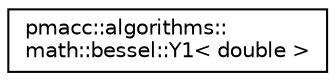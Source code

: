 digraph "Graphical Class Hierarchy"
{
 // LATEX_PDF_SIZE
  edge [fontname="Helvetica",fontsize="10",labelfontname="Helvetica",labelfontsize="10"];
  node [fontname="Helvetica",fontsize="10",shape=record];
  rankdir="LR";
  Node0 [label="pmacc::algorithms::\lmath::bessel::Y1\< double \>",height=0.2,width=0.4,color="black", fillcolor="white", style="filled",URL="$structpmacc_1_1algorithms_1_1math_1_1bessel_1_1_y1_3_01double_01_4.html",tooltip=" "];
}
